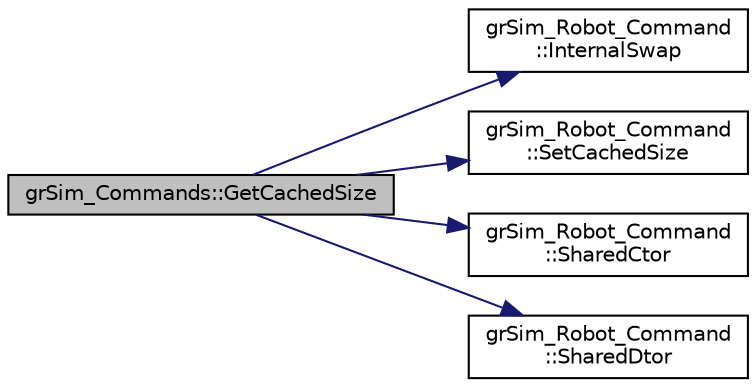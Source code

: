 digraph "grSim_Commands::GetCachedSize"
{
 // INTERACTIVE_SVG=YES
  edge [fontname="Helvetica",fontsize="10",labelfontname="Helvetica",labelfontsize="10"];
  node [fontname="Helvetica",fontsize="10",shape=record];
  rankdir="LR";
  Node1 [label="grSim_Commands::GetCachedSize",height=0.2,width=0.4,color="black", fillcolor="grey75", style="filled", fontcolor="black"];
  Node1 -> Node2 [color="midnightblue",fontsize="10",style="solid",fontname="Helvetica"];
  Node2 [label="grSim_Robot_Command\l::InternalSwap",height=0.2,width=0.4,color="black", fillcolor="white", style="filled",URL="$d1/d68/classgr_sim___robot___command.html#a7b3aa15368c13307afb9bda35340540b"];
  Node1 -> Node3 [color="midnightblue",fontsize="10",style="solid",fontname="Helvetica"];
  Node3 [label="grSim_Robot_Command\l::SetCachedSize",height=0.2,width=0.4,color="black", fillcolor="white", style="filled",URL="$d1/d68/classgr_sim___robot___command.html#afd275ba3c1a572f2ae61bda39c533bba"];
  Node1 -> Node4 [color="midnightblue",fontsize="10",style="solid",fontname="Helvetica"];
  Node4 [label="grSim_Robot_Command\l::SharedCtor",height=0.2,width=0.4,color="black", fillcolor="white", style="filled",URL="$d1/d68/classgr_sim___robot___command.html#a65c56ec4a78232d339a900328253fc64"];
  Node1 -> Node5 [color="midnightblue",fontsize="10",style="solid",fontname="Helvetica"];
  Node5 [label="grSim_Robot_Command\l::SharedDtor",height=0.2,width=0.4,color="black", fillcolor="white", style="filled",URL="$d1/d68/classgr_sim___robot___command.html#a631f7cfeea19dd5e04f679431f076370"];
}
